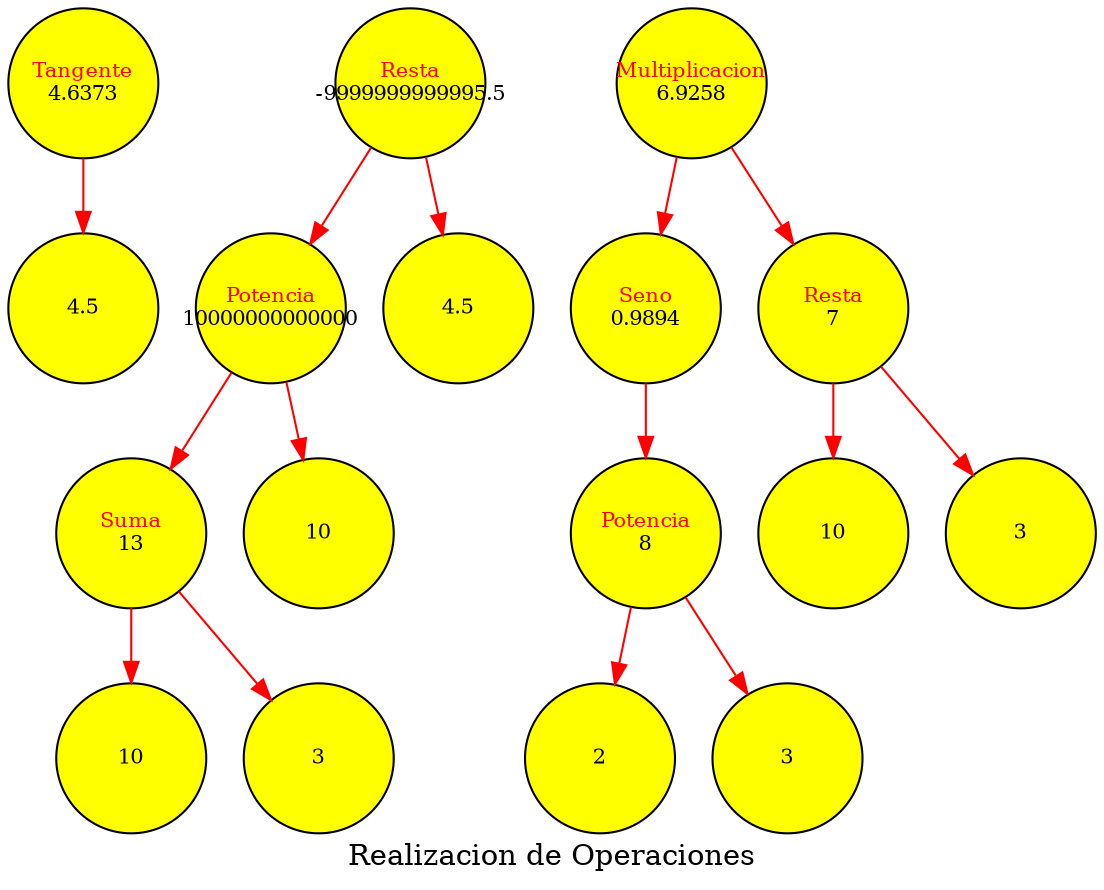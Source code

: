 digraph{
label = "Realizacion de Operaciones";
node [shape = circle; fillcolor = yellow; width = 1; fixedsize = true; style = filled; color = black; fontsize = 10;];
edge [color = "red";];
"padre0"[label=<<font color="red">Tangente</font><br/><font color="black">4.6373</font>>, color=black]
"padre0_hijo1"[label="4.5";color=black]
"padre1_hijo2_hijo2"[label=<<font color="red">Suma</font><br/><font color="black">13</font>>, color=black]
"padre1_hijo2_hijo2_hijo1"[label="10";color=black]
"padre1_hijo2_hijo2_hijo2"[label="3";color=black]
"padre1_hijo2"[label=<<font color="red">Potencia</font><br/><font color="black">10000000000000</font>>, color=black]
"padre1_hijo2_hijo1"[label="10";color=black]
"padre1"[label=<<font color="red">Resta</font><br/><font color="black">-9999999999995.5</font>>, color=black]
"padre1_hijo1"[label="4.5";color=black]
"padre2_hijo1_hijo1"[label=<<font color="red">Potencia</font><br/><font color="black">8</font>>, color=black]
"padre2_hijo1_hijo1_hijo1"[label="2";color=black]
"padre2_hijo1_hijo1_hijo2"[label="3";color=black]
"padre2_hijo1"[label=<<font color="red">Seno</font><br/><font color="black">0.9894</font>>, color=black]
"padre2_hijo2"[label=<<font color="red">Resta</font><br/><font color="black">7</font>>, color=black]
"padre2_hijo2_hijo1"[label="10";color=black]
"padre2_hijo2_hijo2"[label="3";color=black]
"padre2"[label=<<font color="red">Multiplicacion</font><br/><font color="black">6.9258</font>>, color=black]


"padre0"->"padre0_hijo1"
"padre1_hijo2_hijo2"->"padre1_hijo2_hijo2_hijo1"
"padre1_hijo2_hijo2"->"padre1_hijo2_hijo2_hijo2"
"padre1_hijo2"->"padre1_hijo2_hijo1"
"padre1_hijo2"->"padre1_hijo2_hijo2"
"padre1"->"padre1_hijo1"
"padre1"->"padre1_hijo2"
"padre2_hijo1_hijo1"->"padre2_hijo1_hijo1_hijo1"
"padre2_hijo1_hijo1"->"padre2_hijo1_hijo1_hijo2"
"padre2_hijo1"->"padre2_hijo1_hijo1"
"padre2_hijo2"->"padre2_hijo2_hijo1"
"padre2_hijo2"->"padre2_hijo2_hijo2"
"padre2"->"padre2_hijo1"
"padre2"->"padre2_hijo2"
}
